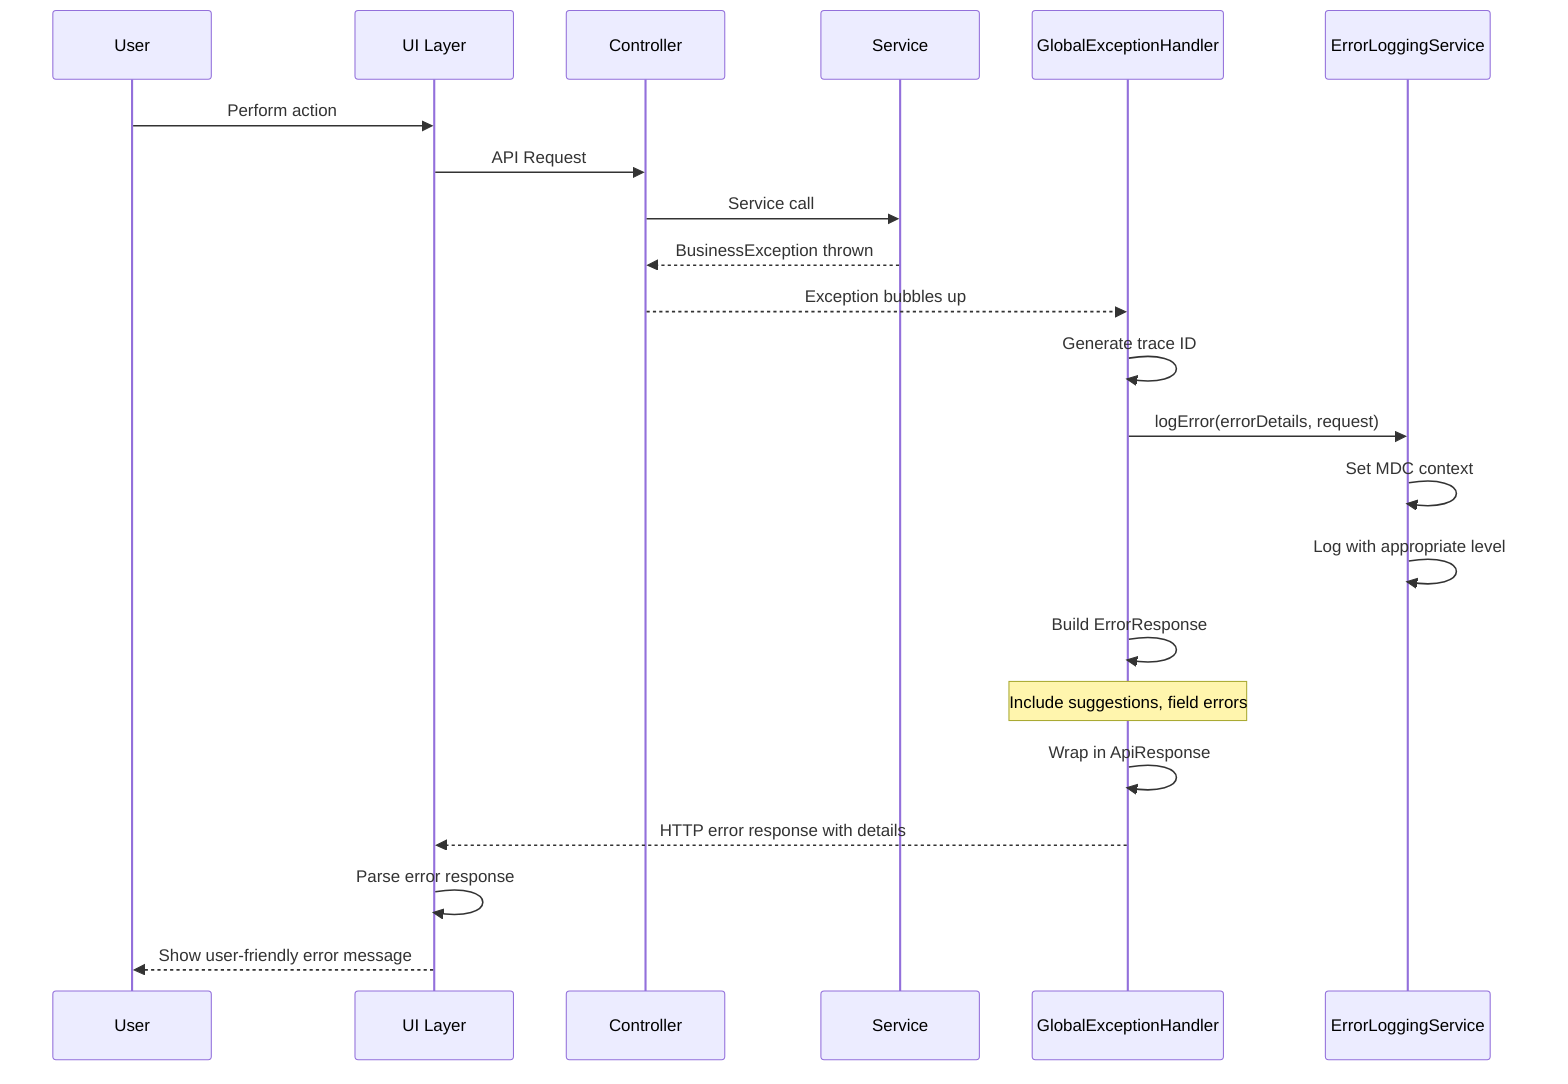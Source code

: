 sequenceDiagram
    participant U as User
    participant UI as UI Layer
    participant C as Controller
    participant S as Service
    participant GEH as GlobalExceptionHandler
    participant ELS as ErrorLoggingService

    U->>UI: Perform action
    UI->>C: API Request
    C->>S: Service call

    S-->>C: BusinessException thrown
    C-->>GEH: Exception bubbles up

    GEH->>GEH: Generate trace ID
    GEH->>ELS: logError(errorDetails, request)
    ELS->>ELS: Set MDC context
    ELS->>ELS: Log with appropriate level

    GEH->>GEH: Build ErrorResponse
    Note over GEH: Include suggestions, field errors

    GEH->>GEH: Wrap in ApiResponse
    GEH-->>UI: HTTP error response with details

    UI->>UI: Parse error response
    UI-->>U: Show user-friendly error message